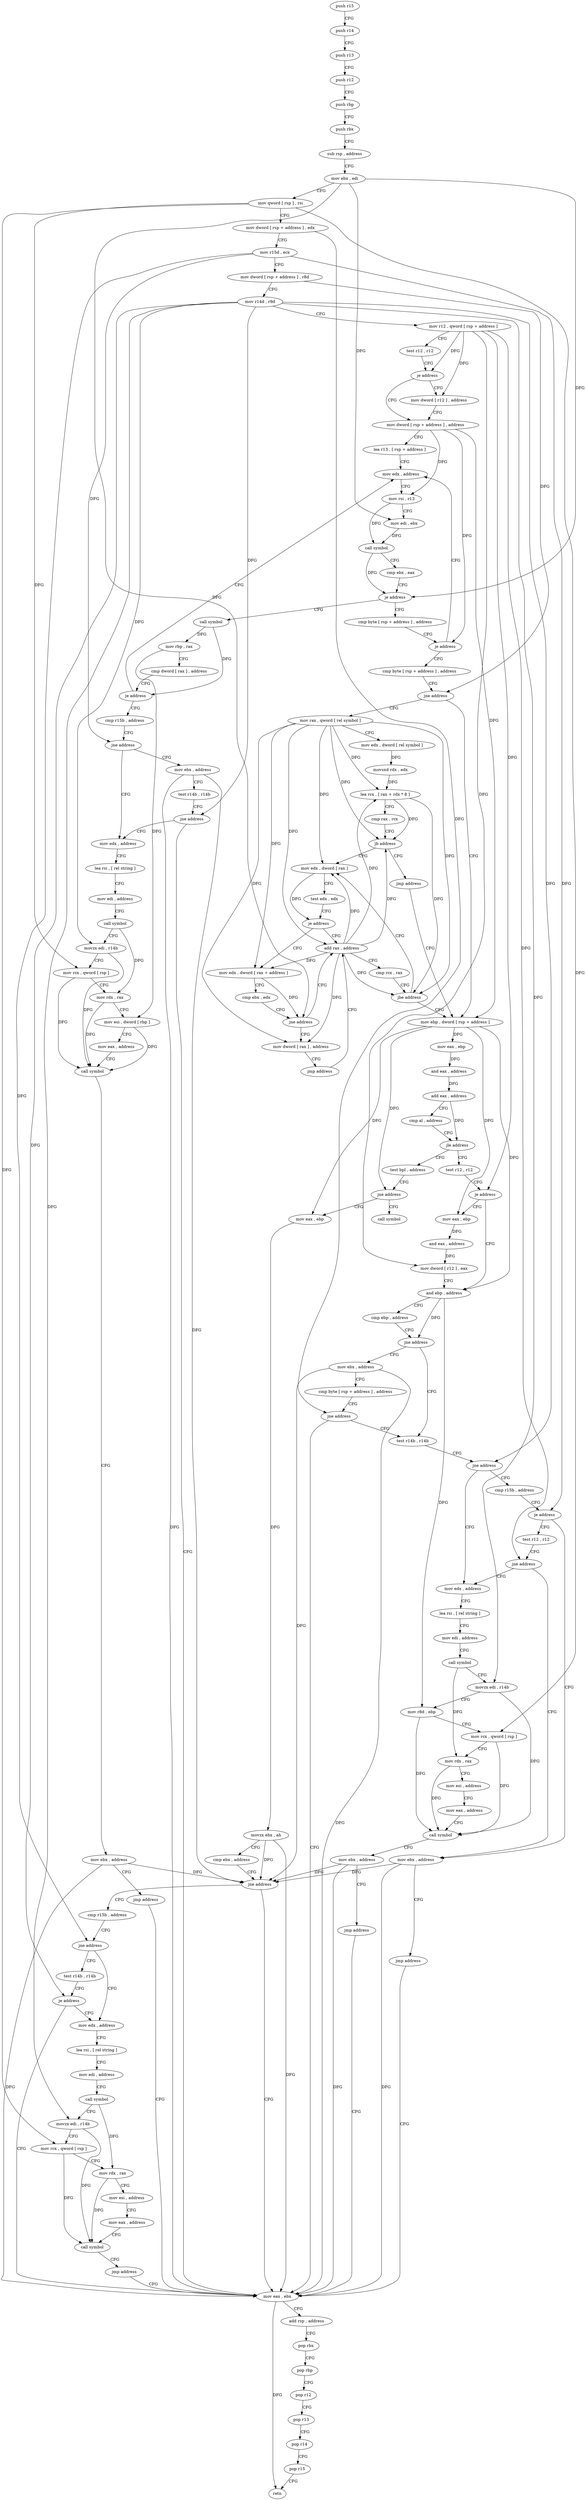 digraph "func" {
"282277" [label = "push r15" ]
"282279" [label = "push r14" ]
"282281" [label = "push r13" ]
"282283" [label = "push r12" ]
"282285" [label = "push rbp" ]
"282286" [label = "push rbx" ]
"282287" [label = "sub rsp , address" ]
"282291" [label = "mov ebx , edi" ]
"282293" [label = "mov qword [ rsp ] , rsi" ]
"282297" [label = "mov dword [ rsp + address ] , edx" ]
"282301" [label = "mov r15d , ecx" ]
"282304" [label = "mov dword [ rsp + address ] , r8d" ]
"282309" [label = "mov r14d , r9d" ]
"282312" [label = "mov r12 , qword [ rsp + address ]" ]
"282317" [label = "test r12 , r12" ]
"282320" [label = "je address" ]
"282330" [label = "mov dword [ rsp + address ] , address" ]
"282322" [label = "mov dword [ r12 ] , address" ]
"282338" [label = "lea r13 , [ rsp + address ]" ]
"282343" [label = "mov edx , address" ]
"282461" [label = "cmp byte [ rsp + address ] , address" ]
"282466" [label = "je address" ]
"282468" [label = "cmp byte [ rsp + address ] , address" ]
"282362" [label = "call symbol" ]
"282367" [label = "mov rbp , rax" ]
"282370" [label = "cmp dword [ rax ] , address" ]
"282373" [label = "je address" ]
"282375" [label = "cmp r15b , address" ]
"282348" [label = "mov rsi , r13" ]
"282351" [label = "mov edi , ebx" ]
"282353" [label = "call symbol" ]
"282358" [label = "cmp ebx , eax" ]
"282360" [label = "je address" ]
"282473" [label = "jne address" ]
"282622" [label = "mov rax , qword [ rel symbol ]" ]
"282479" [label = "mov ebp , dword [ rsp + address ]" ]
"282379" [label = "jne address" ]
"282408" [label = "mov edx , address" ]
"282381" [label = "mov ebx , address" ]
"282629" [label = "mov edx , dword [ rel symbol ]" ]
"282635" [label = "movsxd rdx , edx" ]
"282638" [label = "lea rcx , [ rax + rdx * 8 ]" ]
"282642" [label = "cmp rax , rcx" ]
"282645" [label = "jb address" ]
"282665" [label = "mov edx , dword [ rax ]" ]
"282647" [label = "jmp address" ]
"282483" [label = "mov eax , ebp" ]
"282485" [label = "and eax , address" ]
"282488" [label = "add eax , address" ]
"282491" [label = "cmp al , address" ]
"282493" [label = "jle address" ]
"282686" [label = "test bpl , address" ]
"282499" [label = "test r12 , r12" ]
"282413" [label = "lea rsi , [ rel string ]" ]
"282420" [label = "mov edi , address" ]
"282425" [label = "call symbol" ]
"282430" [label = "movzx edi , r14b" ]
"282434" [label = "mov rcx , qword [ rsp ]" ]
"282438" [label = "mov rdx , rax" ]
"282441" [label = "mov esi , dword [ rbp ]" ]
"282444" [label = "mov eax , address" ]
"282449" [label = "call symbol" ]
"282454" [label = "mov ebx , address" ]
"282459" [label = "jmp address" ]
"282391" [label = "mov eax , ebx" ]
"282386" [label = "test r14b , r14b" ]
"282389" [label = "jne address" ]
"282667" [label = "test edx , edx" ]
"282669" [label = "je address" ]
"282652" [label = "add rax , address" ]
"282671" [label = "mov edx , dword [ rax + address ]" ]
"282690" [label = "jne address" ]
"282774" [label = "call symbol" ]
"282692" [label = "mov eax , ebp" ]
"282502" [label = "je address" ]
"282513" [label = "and ebp , address" ]
"282504" [label = "mov eax , ebp" ]
"282393" [label = "add rsp , address" ]
"282397" [label = "pop rbx" ]
"282398" [label = "pop rbp" ]
"282399" [label = "pop r12" ]
"282401" [label = "pop r13" ]
"282403" [label = "pop r14" ]
"282405" [label = "pop r15" ]
"282407" [label = "retn" ]
"282656" [label = "cmp rcx , rax" ]
"282659" [label = "jbe address" ]
"282674" [label = "cmp ebx , edx" ]
"282676" [label = "jne address" ]
"282678" [label = "mov dword [ rax ] , address" ]
"282694" [label = "movzx ebx , ah" ]
"282697" [label = "cmp ebx , address" ]
"282700" [label = "jne address" ]
"282706" [label = "cmp r15b , address" ]
"282516" [label = "cmp ebp , address" ]
"282519" [label = "jne address" ]
"282537" [label = "test r14b , r14b" ]
"282521" [label = "mov ebx , address" ]
"282506" [label = "and eax , address" ]
"282509" [label = "mov dword [ r12 ] , eax" ]
"282684" [label = "jmp address" ]
"282710" [label = "jne address" ]
"282721" [label = "mov edx , address" ]
"282712" [label = "test r14b , r14b" ]
"282540" [label = "jne address" ]
"282561" [label = "mov edx , address" ]
"282542" [label = "cmp r15b , address" ]
"282526" [label = "cmp byte [ rsp + address ] , address" ]
"282531" [label = "jne address" ]
"282726" [label = "lea rsi , [ rel string ]" ]
"282733" [label = "mov edi , address" ]
"282738" [label = "call symbol" ]
"282743" [label = "movzx edi , r14b" ]
"282747" [label = "mov rcx , qword [ rsp ]" ]
"282751" [label = "mov rdx , rax" ]
"282754" [label = "mov esi , address" ]
"282759" [label = "mov eax , address" ]
"282764" [label = "call symbol" ]
"282769" [label = "jmp address" ]
"282715" [label = "je address" ]
"282566" [label = "lea rsi , [ rel string ]" ]
"282573" [label = "mov edi , address" ]
"282578" [label = "call symbol" ]
"282583" [label = "movzx edi , r14b" ]
"282587" [label = "mov r8d , ebp" ]
"282590" [label = "mov rcx , qword [ rsp ]" ]
"282594" [label = "mov rdx , rax" ]
"282597" [label = "mov esi , address" ]
"282602" [label = "mov eax , address" ]
"282607" [label = "call symbol" ]
"282612" [label = "mov ebx , address" ]
"282617" [label = "jmp address" ]
"282546" [label = "je address" ]
"282779" [label = "mov ebx , address" ]
"282552" [label = "test r12 , r12" ]
"282784" [label = "jmp address" ]
"282555" [label = "jne address" ]
"282277" -> "282279" [ label = "CFG" ]
"282279" -> "282281" [ label = "CFG" ]
"282281" -> "282283" [ label = "CFG" ]
"282283" -> "282285" [ label = "CFG" ]
"282285" -> "282286" [ label = "CFG" ]
"282286" -> "282287" [ label = "CFG" ]
"282287" -> "282291" [ label = "CFG" ]
"282291" -> "282293" [ label = "CFG" ]
"282291" -> "282351" [ label = "DFG" ]
"282291" -> "282360" [ label = "DFG" ]
"282291" -> "282676" [ label = "DFG" ]
"282293" -> "282297" [ label = "CFG" ]
"282293" -> "282434" [ label = "DFG" ]
"282293" -> "282747" [ label = "DFG" ]
"282293" -> "282590" [ label = "DFG" ]
"282297" -> "282301" [ label = "CFG" ]
"282297" -> "282531" [ label = "DFG" ]
"282301" -> "282304" [ label = "CFG" ]
"282301" -> "282379" [ label = "DFG" ]
"282301" -> "282710" [ label = "DFG" ]
"282301" -> "282546" [ label = "DFG" ]
"282304" -> "282309" [ label = "CFG" ]
"282304" -> "282473" [ label = "DFG" ]
"282309" -> "282312" [ label = "CFG" ]
"282309" -> "282430" [ label = "DFG" ]
"282309" -> "282389" [ label = "DFG" ]
"282309" -> "282540" [ label = "DFG" ]
"282309" -> "282743" [ label = "DFG" ]
"282309" -> "282715" [ label = "DFG" ]
"282309" -> "282583" [ label = "DFG" ]
"282312" -> "282317" [ label = "CFG" ]
"282312" -> "282320" [ label = "DFG" ]
"282312" -> "282322" [ label = "DFG" ]
"282312" -> "282502" [ label = "DFG" ]
"282312" -> "282509" [ label = "DFG" ]
"282312" -> "282555" [ label = "DFG" ]
"282317" -> "282320" [ label = "CFG" ]
"282320" -> "282330" [ label = "CFG" ]
"282320" -> "282322" [ label = "CFG" ]
"282330" -> "282338" [ label = "CFG" ]
"282330" -> "282466" [ label = "DFG" ]
"282330" -> "282479" [ label = "DFG" ]
"282330" -> "282348" [ label = "DFG" ]
"282322" -> "282330" [ label = "CFG" ]
"282338" -> "282343" [ label = "CFG" ]
"282343" -> "282348" [ label = "CFG" ]
"282461" -> "282466" [ label = "CFG" ]
"282466" -> "282343" [ label = "CFG" ]
"282466" -> "282468" [ label = "CFG" ]
"282468" -> "282473" [ label = "CFG" ]
"282362" -> "282367" [ label = "DFG" ]
"282362" -> "282373" [ label = "DFG" ]
"282367" -> "282370" [ label = "CFG" ]
"282367" -> "282441" [ label = "DFG" ]
"282370" -> "282373" [ label = "CFG" ]
"282373" -> "282343" [ label = "CFG" ]
"282373" -> "282375" [ label = "CFG" ]
"282375" -> "282379" [ label = "CFG" ]
"282348" -> "282351" [ label = "CFG" ]
"282348" -> "282353" [ label = "DFG" ]
"282351" -> "282353" [ label = "DFG" ]
"282353" -> "282358" [ label = "CFG" ]
"282353" -> "282360" [ label = "DFG" ]
"282358" -> "282360" [ label = "CFG" ]
"282360" -> "282461" [ label = "CFG" ]
"282360" -> "282362" [ label = "CFG" ]
"282473" -> "282622" [ label = "CFG" ]
"282473" -> "282479" [ label = "CFG" ]
"282622" -> "282629" [ label = "CFG" ]
"282622" -> "282638" [ label = "DFG" ]
"282622" -> "282645" [ label = "DFG" ]
"282622" -> "282665" [ label = "DFG" ]
"282622" -> "282652" [ label = "DFG" ]
"282622" -> "282659" [ label = "DFG" ]
"282622" -> "282671" [ label = "DFG" ]
"282622" -> "282678" [ label = "DFG" ]
"282479" -> "282483" [ label = "DFG" ]
"282479" -> "282690" [ label = "DFG" ]
"282479" -> "282692" [ label = "DFG" ]
"282479" -> "282513" [ label = "DFG" ]
"282479" -> "282504" [ label = "DFG" ]
"282379" -> "282408" [ label = "CFG" ]
"282379" -> "282381" [ label = "CFG" ]
"282408" -> "282413" [ label = "CFG" ]
"282381" -> "282386" [ label = "CFG" ]
"282381" -> "282391" [ label = "DFG" ]
"282381" -> "282700" [ label = "DFG" ]
"282629" -> "282635" [ label = "DFG" ]
"282635" -> "282638" [ label = "DFG" ]
"282638" -> "282642" [ label = "CFG" ]
"282638" -> "282645" [ label = "DFG" ]
"282638" -> "282659" [ label = "DFG" ]
"282642" -> "282645" [ label = "CFG" ]
"282645" -> "282665" [ label = "CFG" ]
"282645" -> "282647" [ label = "CFG" ]
"282665" -> "282667" [ label = "CFG" ]
"282665" -> "282669" [ label = "DFG" ]
"282647" -> "282479" [ label = "CFG" ]
"282483" -> "282485" [ label = "DFG" ]
"282485" -> "282488" [ label = "DFG" ]
"282488" -> "282491" [ label = "CFG" ]
"282488" -> "282493" [ label = "DFG" ]
"282491" -> "282493" [ label = "CFG" ]
"282493" -> "282686" [ label = "CFG" ]
"282493" -> "282499" [ label = "CFG" ]
"282686" -> "282690" [ label = "CFG" ]
"282499" -> "282502" [ label = "CFG" ]
"282413" -> "282420" [ label = "CFG" ]
"282420" -> "282425" [ label = "CFG" ]
"282425" -> "282430" [ label = "CFG" ]
"282425" -> "282438" [ label = "DFG" ]
"282430" -> "282434" [ label = "CFG" ]
"282430" -> "282449" [ label = "DFG" ]
"282434" -> "282438" [ label = "CFG" ]
"282434" -> "282449" [ label = "DFG" ]
"282438" -> "282441" [ label = "CFG" ]
"282438" -> "282449" [ label = "DFG" ]
"282441" -> "282444" [ label = "CFG" ]
"282441" -> "282449" [ label = "DFG" ]
"282444" -> "282449" [ label = "CFG" ]
"282449" -> "282454" [ label = "CFG" ]
"282454" -> "282459" [ label = "CFG" ]
"282454" -> "282391" [ label = "DFG" ]
"282454" -> "282700" [ label = "DFG" ]
"282459" -> "282391" [ label = "CFG" ]
"282391" -> "282393" [ label = "CFG" ]
"282391" -> "282407" [ label = "DFG" ]
"282386" -> "282389" [ label = "CFG" ]
"282389" -> "282408" [ label = "CFG" ]
"282389" -> "282391" [ label = "CFG" ]
"282667" -> "282669" [ label = "CFG" ]
"282669" -> "282652" [ label = "CFG" ]
"282669" -> "282671" [ label = "CFG" ]
"282652" -> "282656" [ label = "CFG" ]
"282652" -> "282665" [ label = "DFG" ]
"282652" -> "282638" [ label = "DFG" ]
"282652" -> "282645" [ label = "DFG" ]
"282652" -> "282659" [ label = "DFG" ]
"282652" -> "282671" [ label = "DFG" ]
"282652" -> "282678" [ label = "DFG" ]
"282671" -> "282674" [ label = "CFG" ]
"282671" -> "282676" [ label = "DFG" ]
"282690" -> "282774" [ label = "CFG" ]
"282690" -> "282692" [ label = "CFG" ]
"282692" -> "282694" [ label = "DFG" ]
"282502" -> "282513" [ label = "CFG" ]
"282502" -> "282504" [ label = "CFG" ]
"282513" -> "282516" [ label = "CFG" ]
"282513" -> "282519" [ label = "DFG" ]
"282513" -> "282587" [ label = "DFG" ]
"282504" -> "282506" [ label = "DFG" ]
"282393" -> "282397" [ label = "CFG" ]
"282397" -> "282398" [ label = "CFG" ]
"282398" -> "282399" [ label = "CFG" ]
"282399" -> "282401" [ label = "CFG" ]
"282401" -> "282403" [ label = "CFG" ]
"282403" -> "282405" [ label = "CFG" ]
"282405" -> "282407" [ label = "CFG" ]
"282656" -> "282659" [ label = "CFG" ]
"282659" -> "282479" [ label = "CFG" ]
"282659" -> "282665" [ label = "CFG" ]
"282674" -> "282676" [ label = "CFG" ]
"282676" -> "282652" [ label = "CFG" ]
"282676" -> "282678" [ label = "CFG" ]
"282678" -> "282684" [ label = "CFG" ]
"282694" -> "282697" [ label = "CFG" ]
"282694" -> "282391" [ label = "DFG" ]
"282694" -> "282700" [ label = "DFG" ]
"282697" -> "282700" [ label = "CFG" ]
"282700" -> "282391" [ label = "CFG" ]
"282700" -> "282706" [ label = "CFG" ]
"282706" -> "282710" [ label = "CFG" ]
"282516" -> "282519" [ label = "CFG" ]
"282519" -> "282537" [ label = "CFG" ]
"282519" -> "282521" [ label = "CFG" ]
"282537" -> "282540" [ label = "CFG" ]
"282521" -> "282526" [ label = "CFG" ]
"282521" -> "282391" [ label = "DFG" ]
"282521" -> "282700" [ label = "DFG" ]
"282506" -> "282509" [ label = "DFG" ]
"282509" -> "282513" [ label = "CFG" ]
"282684" -> "282652" [ label = "CFG" ]
"282710" -> "282721" [ label = "CFG" ]
"282710" -> "282712" [ label = "CFG" ]
"282721" -> "282726" [ label = "CFG" ]
"282712" -> "282715" [ label = "CFG" ]
"282540" -> "282561" [ label = "CFG" ]
"282540" -> "282542" [ label = "CFG" ]
"282561" -> "282566" [ label = "CFG" ]
"282542" -> "282546" [ label = "CFG" ]
"282526" -> "282531" [ label = "CFG" ]
"282531" -> "282391" [ label = "CFG" ]
"282531" -> "282537" [ label = "CFG" ]
"282726" -> "282733" [ label = "CFG" ]
"282733" -> "282738" [ label = "CFG" ]
"282738" -> "282743" [ label = "CFG" ]
"282738" -> "282751" [ label = "DFG" ]
"282743" -> "282747" [ label = "CFG" ]
"282743" -> "282764" [ label = "DFG" ]
"282747" -> "282751" [ label = "CFG" ]
"282747" -> "282764" [ label = "DFG" ]
"282751" -> "282754" [ label = "CFG" ]
"282751" -> "282764" [ label = "DFG" ]
"282754" -> "282759" [ label = "CFG" ]
"282759" -> "282764" [ label = "CFG" ]
"282764" -> "282769" [ label = "CFG" ]
"282769" -> "282391" [ label = "CFG" ]
"282715" -> "282391" [ label = "CFG" ]
"282715" -> "282721" [ label = "CFG" ]
"282566" -> "282573" [ label = "CFG" ]
"282573" -> "282578" [ label = "CFG" ]
"282578" -> "282583" [ label = "CFG" ]
"282578" -> "282594" [ label = "DFG" ]
"282583" -> "282587" [ label = "CFG" ]
"282583" -> "282607" [ label = "DFG" ]
"282587" -> "282590" [ label = "CFG" ]
"282587" -> "282607" [ label = "DFG" ]
"282590" -> "282594" [ label = "CFG" ]
"282590" -> "282607" [ label = "DFG" ]
"282594" -> "282597" [ label = "CFG" ]
"282594" -> "282607" [ label = "DFG" ]
"282597" -> "282602" [ label = "CFG" ]
"282602" -> "282607" [ label = "CFG" ]
"282607" -> "282612" [ label = "CFG" ]
"282612" -> "282617" [ label = "CFG" ]
"282612" -> "282391" [ label = "DFG" ]
"282612" -> "282700" [ label = "DFG" ]
"282617" -> "282391" [ label = "CFG" ]
"282546" -> "282779" [ label = "CFG" ]
"282546" -> "282552" [ label = "CFG" ]
"282779" -> "282784" [ label = "CFG" ]
"282779" -> "282391" [ label = "DFG" ]
"282779" -> "282700" [ label = "DFG" ]
"282552" -> "282555" [ label = "CFG" ]
"282784" -> "282391" [ label = "CFG" ]
"282555" -> "282779" [ label = "CFG" ]
"282555" -> "282561" [ label = "CFG" ]
}

